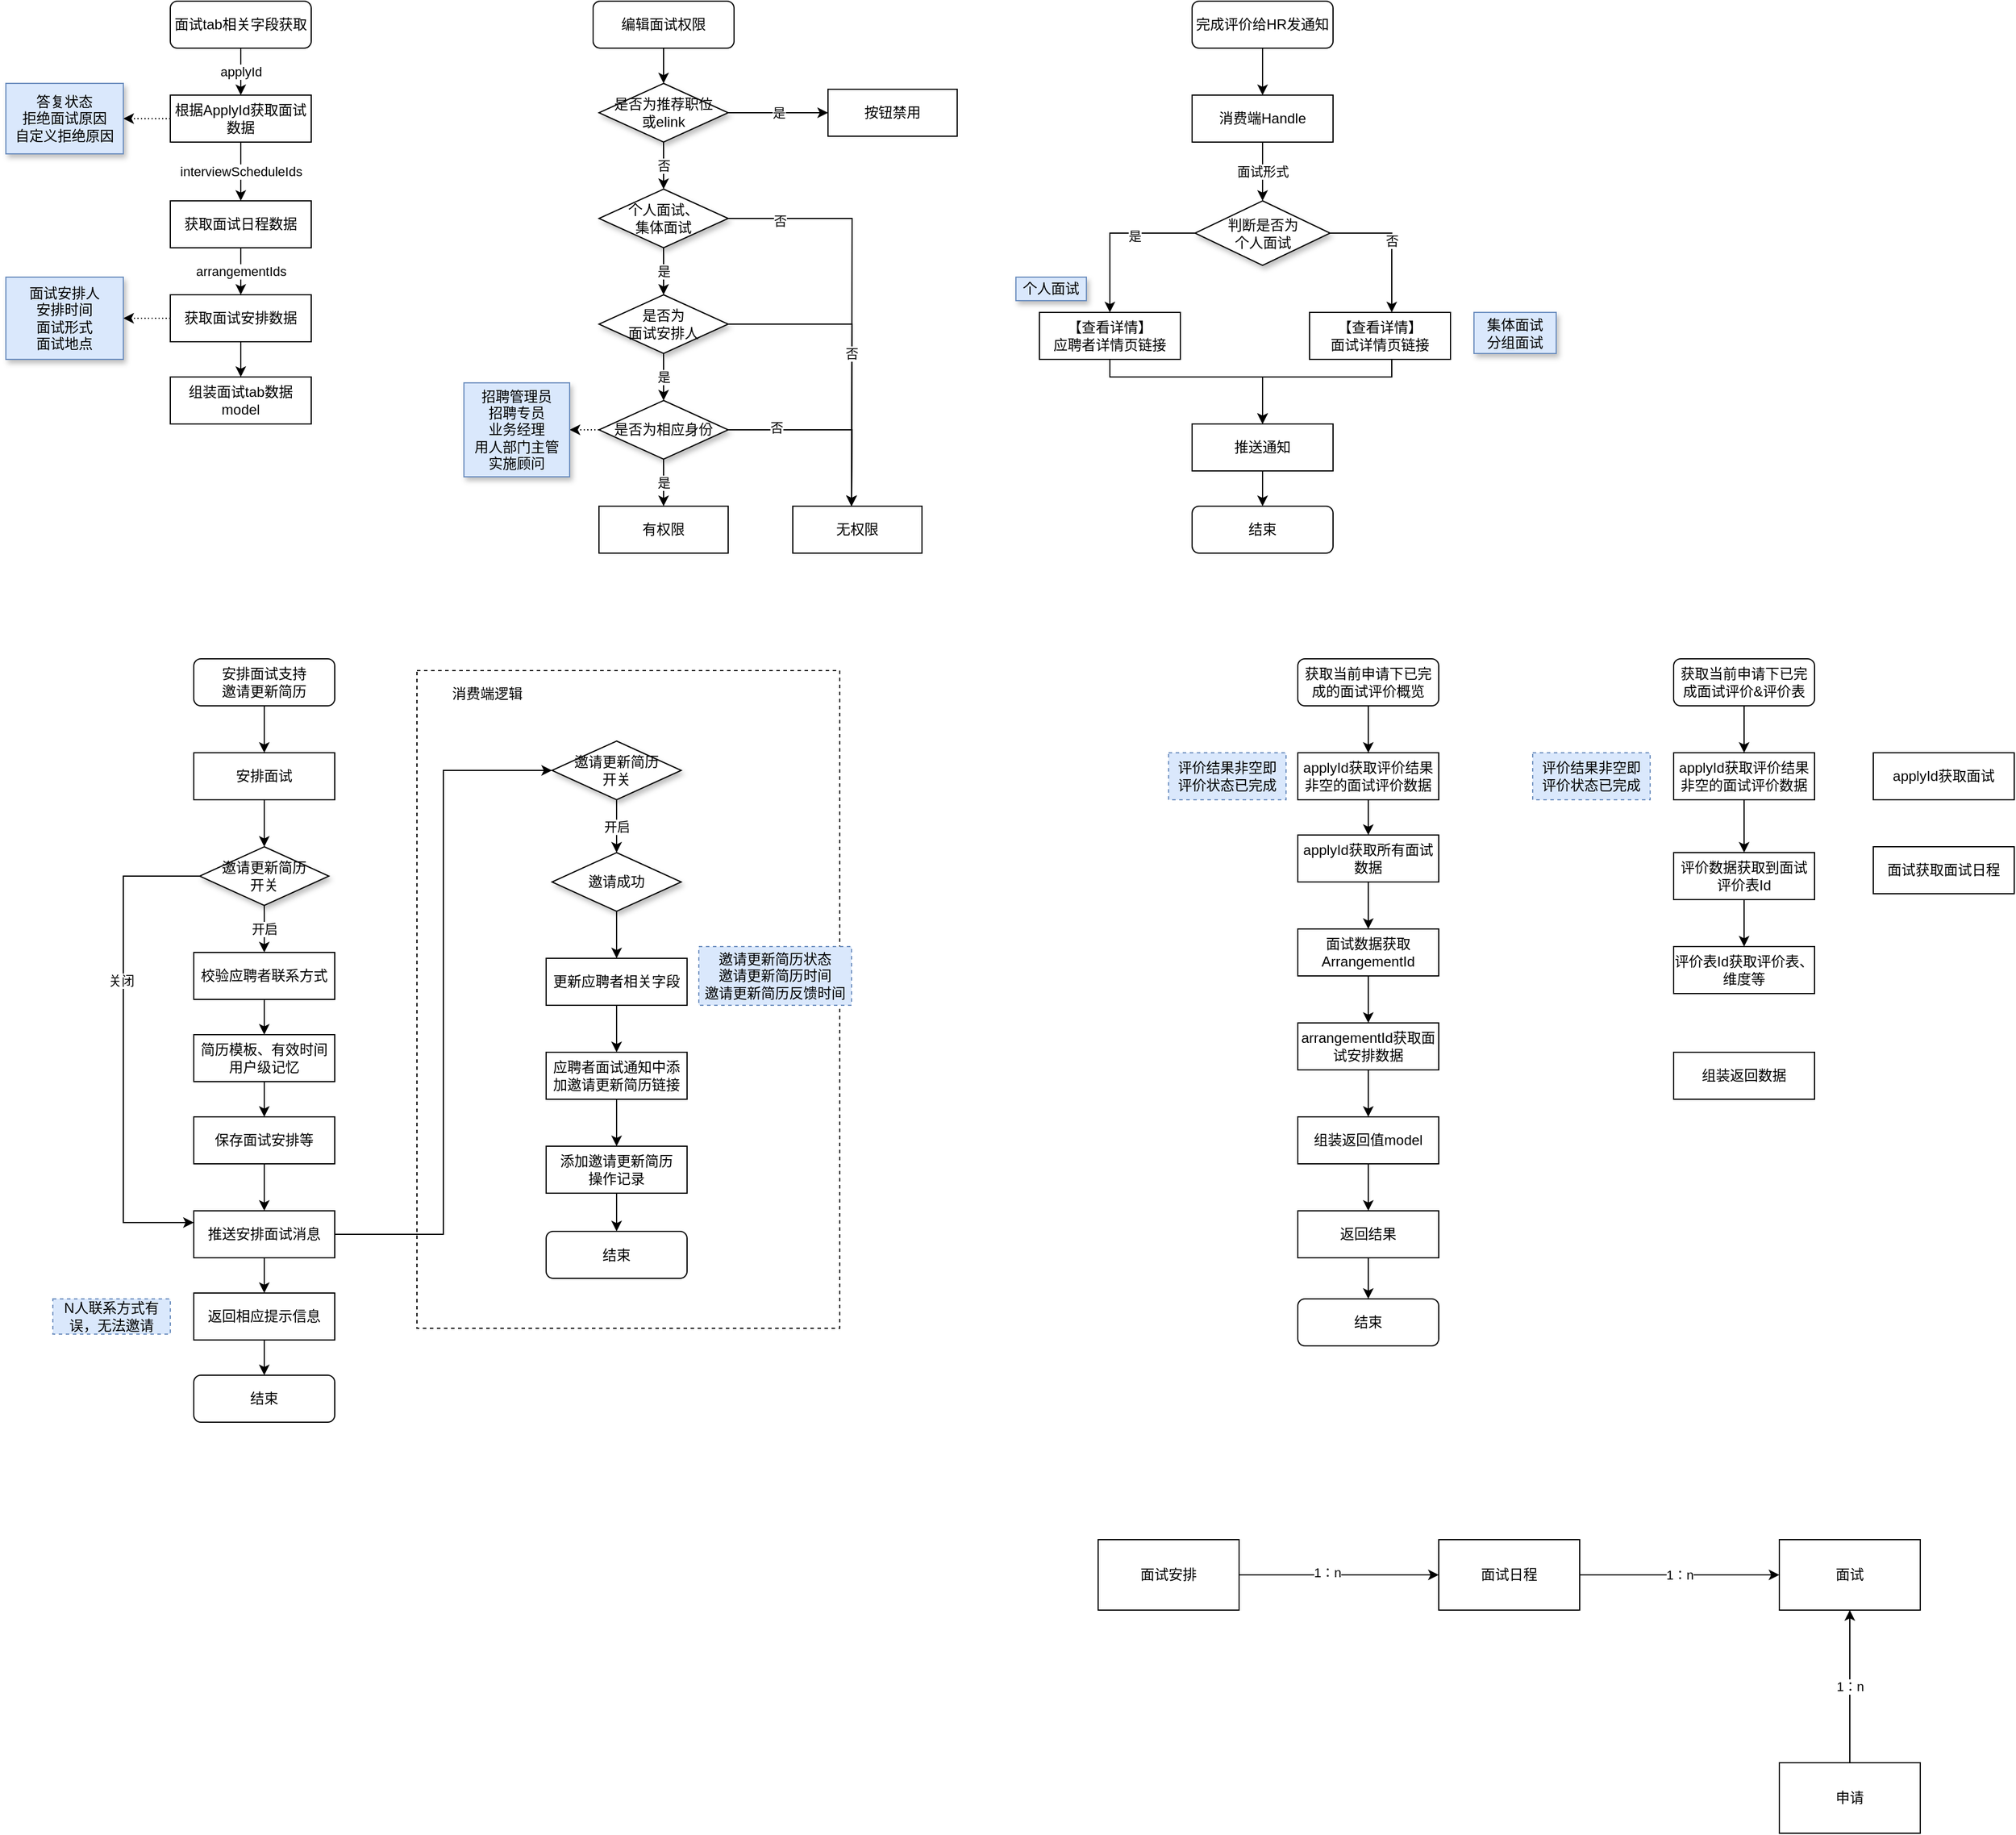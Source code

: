 <mxfile version="14.6.6" type="github">
  <diagram id="6a731a19-8d31-9384-78a2-239565b7b9f0" name="Page-1">
    <mxGraphModel dx="1038" dy="579" grid="1" gridSize="10" guides="1" tooltips="1" connect="1" arrows="1" fold="1" page="1" pageScale="1" pageWidth="4681" pageHeight="3300" background="#ffffff" math="0" shadow="0">
      <root>
        <mxCell id="0" />
        <mxCell id="1" parent="0" />
        <mxCell id="5ejWRRyf0kLCTS8NGf_p-48" value="" style="rounded=0;whiteSpace=wrap;html=1;fillColor=none;dashed=1;" vertex="1" parent="1">
          <mxGeometry x="460" y="590" width="360" height="560" as="geometry" />
        </mxCell>
        <mxCell id="SmcHtSHSbykFVl87_0V5-1784" value="applyId" style="edgeStyle=orthogonalEdgeStyle;rounded=0;orthogonalLoop=1;jettySize=auto;html=1;" parent="1" source="SmcHtSHSbykFVl87_0V5-1779" target="SmcHtSHSbykFVl87_0V5-1780" edge="1">
          <mxGeometry relative="1" as="geometry" />
        </mxCell>
        <mxCell id="SmcHtSHSbykFVl87_0V5-1779" value="面试tab相关字段获取" style="rounded=1;whiteSpace=wrap;html=1;" parent="1" vertex="1">
          <mxGeometry x="250" y="20" width="120" height="40" as="geometry" />
        </mxCell>
        <mxCell id="SmcHtSHSbykFVl87_0V5-1785" value="interviewScheduleIds" style="edgeStyle=orthogonalEdgeStyle;rounded=0;orthogonalLoop=1;jettySize=auto;html=1;" parent="1" source="SmcHtSHSbykFVl87_0V5-1780" target="SmcHtSHSbykFVl87_0V5-1781" edge="1">
          <mxGeometry relative="1" as="geometry" />
        </mxCell>
        <mxCell id="SmcHtSHSbykFVl87_0V5-1792" value="" style="edgeStyle=orthogonalEdgeStyle;rounded=0;orthogonalLoop=1;jettySize=auto;html=1;dashed=1;dashPattern=1 2;" parent="1" source="SmcHtSHSbykFVl87_0V5-1780" target="SmcHtSHSbykFVl87_0V5-1788" edge="1">
          <mxGeometry relative="1" as="geometry" />
        </mxCell>
        <mxCell id="SmcHtSHSbykFVl87_0V5-1780" value="根据ApplyId获取面试数据" style="rounded=0;whiteSpace=wrap;html=1;" parent="1" vertex="1">
          <mxGeometry x="250" y="100" width="120" height="40" as="geometry" />
        </mxCell>
        <mxCell id="SmcHtSHSbykFVl87_0V5-1786" value="arrangementIds" style="edgeStyle=orthogonalEdgeStyle;rounded=0;orthogonalLoop=1;jettySize=auto;html=1;" parent="1" source="SmcHtSHSbykFVl87_0V5-1781" target="SmcHtSHSbykFVl87_0V5-1782" edge="1">
          <mxGeometry relative="1" as="geometry" />
        </mxCell>
        <mxCell id="SmcHtSHSbykFVl87_0V5-1781" value="获取面试日程数据" style="rounded=0;whiteSpace=wrap;html=1;" parent="1" vertex="1">
          <mxGeometry x="250" y="190" width="120" height="40" as="geometry" />
        </mxCell>
        <mxCell id="SmcHtSHSbykFVl87_0V5-1787" value="" style="edgeStyle=orthogonalEdgeStyle;rounded=0;orthogonalLoop=1;jettySize=auto;html=1;" parent="1" source="SmcHtSHSbykFVl87_0V5-1782" target="SmcHtSHSbykFVl87_0V5-1783" edge="1">
          <mxGeometry relative="1" as="geometry" />
        </mxCell>
        <mxCell id="SmcHtSHSbykFVl87_0V5-1793" value="" style="edgeStyle=orthogonalEdgeStyle;rounded=0;orthogonalLoop=1;jettySize=auto;html=1;dashed=1;dashPattern=1 2;" parent="1" source="SmcHtSHSbykFVl87_0V5-1782" target="SmcHtSHSbykFVl87_0V5-1789" edge="1">
          <mxGeometry relative="1" as="geometry" />
        </mxCell>
        <mxCell id="SmcHtSHSbykFVl87_0V5-1782" value="获取面试安排数据" style="rounded=0;whiteSpace=wrap;html=1;" parent="1" vertex="1">
          <mxGeometry x="250" y="270" width="120" height="40" as="geometry" />
        </mxCell>
        <mxCell id="SmcHtSHSbykFVl87_0V5-1783" value="组装面试tab数据model" style="rounded=0;whiteSpace=wrap;html=1;" parent="1" vertex="1">
          <mxGeometry x="250" y="340" width="120" height="40" as="geometry" />
        </mxCell>
        <mxCell id="SmcHtSHSbykFVl87_0V5-1788" value="答复状态&lt;br&gt;拒绝面试原因&lt;br&gt;自定义拒绝原因" style="text;html=1;strokeColor=#6c8ebf;fillColor=#dae8fc;align=center;verticalAlign=middle;whiteSpace=wrap;rounded=0;shadow=1;" parent="1" vertex="1">
          <mxGeometry x="110" y="90" width="100" height="60" as="geometry" />
        </mxCell>
        <mxCell id="SmcHtSHSbykFVl87_0V5-1789" value="面试安排人&lt;br&gt;&lt;div&gt;&lt;span&gt;安排时间&lt;/span&gt;&lt;/div&gt;面试形式&lt;br&gt;面试地点" style="text;html=1;strokeColor=#6c8ebf;fillColor=#dae8fc;align=center;verticalAlign=middle;whiteSpace=wrap;rounded=0;shadow=1;" parent="1" vertex="1">
          <mxGeometry x="110" y="255" width="100" height="70" as="geometry" />
        </mxCell>
        <mxCell id="SmcHtSHSbykFVl87_0V5-1818" value="" style="edgeStyle=orthogonalEdgeStyle;rounded=0;orthogonalLoop=1;jettySize=auto;html=1;" parent="1" source="SmcHtSHSbykFVl87_0V5-1794" target="SmcHtSHSbykFVl87_0V5-1816" edge="1">
          <mxGeometry relative="1" as="geometry" />
        </mxCell>
        <mxCell id="SmcHtSHSbykFVl87_0V5-1794" value="编辑面试权限" style="rounded=1;whiteSpace=wrap;html=1;" parent="1" vertex="1">
          <mxGeometry x="610" y="20" width="120" height="40" as="geometry" />
        </mxCell>
        <mxCell id="SmcHtSHSbykFVl87_0V5-1802" value="是" style="edgeStyle=orthogonalEdgeStyle;rounded=0;orthogonalLoop=1;jettySize=auto;html=1;" parent="1" source="SmcHtSHSbykFVl87_0V5-1796" target="SmcHtSHSbykFVl87_0V5-1799" edge="1">
          <mxGeometry relative="1" as="geometry" />
        </mxCell>
        <mxCell id="SmcHtSHSbykFVl87_0V5-1808" style="edgeStyle=orthogonalEdgeStyle;rounded=0;orthogonalLoop=1;jettySize=auto;html=1;" parent="1" source="SmcHtSHSbykFVl87_0V5-1796" edge="1">
          <mxGeometry relative="1" as="geometry">
            <mxPoint x="830" y="450" as="targetPoint" />
          </mxGeometry>
        </mxCell>
        <mxCell id="SmcHtSHSbykFVl87_0V5-1812" value="否" style="edgeLabel;html=1;align=center;verticalAlign=middle;resizable=0;points=[];" parent="SmcHtSHSbykFVl87_0V5-1808" vertex="1" connectable="0">
          <mxGeometry x="-0.753" y="-2" relative="1" as="geometry">
            <mxPoint as="offset" />
          </mxGeometry>
        </mxCell>
        <mxCell id="SmcHtSHSbykFVl87_0V5-1796" value="个人面试、&lt;br&gt;集体面试" style="rhombus;whiteSpace=wrap;html=1;shadow=1;" parent="1" vertex="1">
          <mxGeometry x="615" y="180" width="110" height="50" as="geometry" />
        </mxCell>
        <mxCell id="SmcHtSHSbykFVl87_0V5-1797" value="有权限" style="rounded=0;whiteSpace=wrap;html=1;" parent="1" vertex="1">
          <mxGeometry x="615" y="450" width="110" height="40" as="geometry" />
        </mxCell>
        <mxCell id="SmcHtSHSbykFVl87_0V5-1798" value="无权限" style="rounded=0;whiteSpace=wrap;html=1;" parent="1" vertex="1">
          <mxGeometry x="780" y="450" width="110" height="40" as="geometry" />
        </mxCell>
        <mxCell id="SmcHtSHSbykFVl87_0V5-1803" value="是" style="edgeStyle=orthogonalEdgeStyle;rounded=0;orthogonalLoop=1;jettySize=auto;html=1;" parent="1" source="SmcHtSHSbykFVl87_0V5-1799" target="SmcHtSHSbykFVl87_0V5-1800" edge="1">
          <mxGeometry relative="1" as="geometry" />
        </mxCell>
        <mxCell id="SmcHtSHSbykFVl87_0V5-1810" value="否" style="edgeStyle=orthogonalEdgeStyle;rounded=0;orthogonalLoop=1;jettySize=auto;html=1;" parent="1" source="SmcHtSHSbykFVl87_0V5-1799" edge="1">
          <mxGeometry relative="1" as="geometry">
            <mxPoint x="830" y="450" as="targetPoint" />
          </mxGeometry>
        </mxCell>
        <mxCell id="SmcHtSHSbykFVl87_0V5-1799" value="是否为&lt;br&gt;面试安排人" style="rhombus;whiteSpace=wrap;html=1;shadow=1;" parent="1" vertex="1">
          <mxGeometry x="615" y="270" width="110" height="50" as="geometry" />
        </mxCell>
        <mxCell id="SmcHtSHSbykFVl87_0V5-1804" value="是" style="edgeStyle=orthogonalEdgeStyle;rounded=0;orthogonalLoop=1;jettySize=auto;html=1;" parent="1" source="SmcHtSHSbykFVl87_0V5-1800" target="SmcHtSHSbykFVl87_0V5-1797" edge="1">
          <mxGeometry relative="1" as="geometry" />
        </mxCell>
        <mxCell id="SmcHtSHSbykFVl87_0V5-1811" style="edgeStyle=orthogonalEdgeStyle;rounded=0;orthogonalLoop=1;jettySize=auto;html=1;" parent="1" source="SmcHtSHSbykFVl87_0V5-1800" edge="1">
          <mxGeometry relative="1" as="geometry">
            <mxPoint x="830" y="450" as="targetPoint" />
          </mxGeometry>
        </mxCell>
        <mxCell id="SmcHtSHSbykFVl87_0V5-1813" value="否" style="edgeLabel;html=1;align=center;verticalAlign=middle;resizable=0;points=[];" parent="SmcHtSHSbykFVl87_0V5-1811" vertex="1" connectable="0">
          <mxGeometry x="-0.518" y="2" relative="1" as="geometry">
            <mxPoint as="offset" />
          </mxGeometry>
        </mxCell>
        <mxCell id="SmcHtSHSbykFVl87_0V5-1815" value="" style="edgeStyle=orthogonalEdgeStyle;rounded=0;orthogonalLoop=1;jettySize=auto;html=1;dashed=1;dashPattern=1 2;" parent="1" source="SmcHtSHSbykFVl87_0V5-1800" target="SmcHtSHSbykFVl87_0V5-1814" edge="1">
          <mxGeometry relative="1" as="geometry" />
        </mxCell>
        <mxCell id="SmcHtSHSbykFVl87_0V5-1800" value="是否为相应身份" style="rhombus;whiteSpace=wrap;html=1;shadow=1;" parent="1" vertex="1">
          <mxGeometry x="615" y="360" width="110" height="50" as="geometry" />
        </mxCell>
        <mxCell id="SmcHtSHSbykFVl87_0V5-1814" value="招聘管理员&lt;br&gt;招聘专员&lt;br&gt;业务经理&lt;br&gt;用人部门主管&lt;br&gt;实施顾问" style="text;html=1;strokeColor=#6c8ebf;fillColor=#dae8fc;align=center;verticalAlign=middle;whiteSpace=wrap;rounded=0;shadow=1;" parent="1" vertex="1">
          <mxGeometry x="500" y="345" width="90" height="80" as="geometry" />
        </mxCell>
        <mxCell id="SmcHtSHSbykFVl87_0V5-1819" value="否" style="edgeStyle=orthogonalEdgeStyle;rounded=0;orthogonalLoop=1;jettySize=auto;html=1;" parent="1" source="SmcHtSHSbykFVl87_0V5-1816" target="SmcHtSHSbykFVl87_0V5-1796" edge="1">
          <mxGeometry relative="1" as="geometry" />
        </mxCell>
        <mxCell id="SmcHtSHSbykFVl87_0V5-1821" value="是" style="edgeStyle=orthogonalEdgeStyle;rounded=0;orthogonalLoop=1;jettySize=auto;html=1;" parent="1" source="SmcHtSHSbykFVl87_0V5-1816" target="SmcHtSHSbykFVl87_0V5-1820" edge="1">
          <mxGeometry relative="1" as="geometry" />
        </mxCell>
        <mxCell id="SmcHtSHSbykFVl87_0V5-1816" value="是否为推荐职位&lt;br&gt;或elink" style="rhombus;whiteSpace=wrap;html=1;shadow=1;" parent="1" vertex="1">
          <mxGeometry x="615" y="90" width="110" height="50" as="geometry" />
        </mxCell>
        <mxCell id="SmcHtSHSbykFVl87_0V5-1820" value="按钮禁用" style="rounded=0;whiteSpace=wrap;html=1;" parent="1" vertex="1">
          <mxGeometry x="810" y="95" width="110" height="40" as="geometry" />
        </mxCell>
        <mxCell id="SmcHtSHSbykFVl87_0V5-1825" value="" style="edgeStyle=orthogonalEdgeStyle;rounded=0;orthogonalLoop=1;jettySize=auto;html=1;" parent="1" source="SmcHtSHSbykFVl87_0V5-1822" target="SmcHtSHSbykFVl87_0V5-1823" edge="1">
          <mxGeometry relative="1" as="geometry" />
        </mxCell>
        <mxCell id="SmcHtSHSbykFVl87_0V5-1822" value="完成评价给HR发通知" style="rounded=1;whiteSpace=wrap;html=1;" parent="1" vertex="1">
          <mxGeometry x="1120" y="20" width="120" height="40" as="geometry" />
        </mxCell>
        <mxCell id="SmcHtSHSbykFVl87_0V5-1826" value="面试形式" style="edgeStyle=orthogonalEdgeStyle;rounded=0;orthogonalLoop=1;jettySize=auto;html=1;" parent="1" source="SmcHtSHSbykFVl87_0V5-1823" target="SmcHtSHSbykFVl87_0V5-1824" edge="1">
          <mxGeometry relative="1" as="geometry" />
        </mxCell>
        <mxCell id="SmcHtSHSbykFVl87_0V5-1823" value="消费端Handle" style="rounded=0;whiteSpace=wrap;html=1;" parent="1" vertex="1">
          <mxGeometry x="1120" y="100" width="120" height="40" as="geometry" />
        </mxCell>
        <mxCell id="SmcHtSHSbykFVl87_0V5-1831" value="" style="edgeStyle=orthogonalEdgeStyle;rounded=0;orthogonalLoop=1;jettySize=auto;html=1;" parent="1" source="SmcHtSHSbykFVl87_0V5-1824" target="SmcHtSHSbykFVl87_0V5-1827" edge="1">
          <mxGeometry relative="1" as="geometry" />
        </mxCell>
        <mxCell id="SmcHtSHSbykFVl87_0V5-1832" value="是" style="edgeLabel;html=1;align=center;verticalAlign=middle;resizable=0;points=[];" parent="SmcHtSHSbykFVl87_0V5-1831" vertex="1" connectable="0">
          <mxGeometry x="-0.25" y="2" relative="1" as="geometry">
            <mxPoint x="1" as="offset" />
          </mxGeometry>
        </mxCell>
        <mxCell id="SmcHtSHSbykFVl87_0V5-1833" style="edgeStyle=orthogonalEdgeStyle;rounded=0;orthogonalLoop=1;jettySize=auto;html=1;" parent="1" source="SmcHtSHSbykFVl87_0V5-1824" target="SmcHtSHSbykFVl87_0V5-1828" edge="1">
          <mxGeometry relative="1" as="geometry">
            <Array as="points">
              <mxPoint x="1290" y="218" />
            </Array>
          </mxGeometry>
        </mxCell>
        <mxCell id="SmcHtSHSbykFVl87_0V5-1834" value="否" style="edgeLabel;html=1;align=center;verticalAlign=middle;resizable=0;points=[];" parent="SmcHtSHSbykFVl87_0V5-1833" vertex="1" connectable="0">
          <mxGeometry x="-0.02" relative="1" as="geometry">
            <mxPoint as="offset" />
          </mxGeometry>
        </mxCell>
        <mxCell id="SmcHtSHSbykFVl87_0V5-1824" value="判断是否为&lt;br&gt;个人面试" style="rhombus;whiteSpace=wrap;html=1;shadow=1;" parent="1" vertex="1">
          <mxGeometry x="1122.5" y="190" width="115" height="55" as="geometry" />
        </mxCell>
        <mxCell id="SmcHtSHSbykFVl87_0V5-1835" style="edgeStyle=orthogonalEdgeStyle;rounded=0;orthogonalLoop=1;jettySize=auto;html=1;" parent="1" source="SmcHtSHSbykFVl87_0V5-1827" target="SmcHtSHSbykFVl87_0V5-1829" edge="1">
          <mxGeometry relative="1" as="geometry">
            <Array as="points">
              <mxPoint x="1050" y="340" />
              <mxPoint x="1180" y="340" />
            </Array>
          </mxGeometry>
        </mxCell>
        <mxCell id="SmcHtSHSbykFVl87_0V5-1827" value="【查看详情】&lt;br&gt;应聘者详情页链接" style="rounded=0;whiteSpace=wrap;html=1;" parent="1" vertex="1">
          <mxGeometry x="990" y="285" width="120" height="40" as="geometry" />
        </mxCell>
        <mxCell id="SmcHtSHSbykFVl87_0V5-1836" style="edgeStyle=orthogonalEdgeStyle;rounded=0;orthogonalLoop=1;jettySize=auto;html=1;entryX=0.5;entryY=0;entryDx=0;entryDy=0;" parent="1" source="SmcHtSHSbykFVl87_0V5-1828" target="SmcHtSHSbykFVl87_0V5-1829" edge="1">
          <mxGeometry relative="1" as="geometry">
            <Array as="points">
              <mxPoint x="1290" y="340" />
              <mxPoint x="1180" y="340" />
            </Array>
          </mxGeometry>
        </mxCell>
        <mxCell id="SmcHtSHSbykFVl87_0V5-1828" value="【查看详情】&lt;br&gt;面试详情页链接" style="rounded=0;whiteSpace=wrap;html=1;" parent="1" vertex="1">
          <mxGeometry x="1220" y="285" width="120" height="40" as="geometry" />
        </mxCell>
        <mxCell id="SmcHtSHSbykFVl87_0V5-1837" value="" style="edgeStyle=orthogonalEdgeStyle;rounded=0;orthogonalLoop=1;jettySize=auto;html=1;" parent="1" source="SmcHtSHSbykFVl87_0V5-1829" target="SmcHtSHSbykFVl87_0V5-1830" edge="1">
          <mxGeometry relative="1" as="geometry" />
        </mxCell>
        <mxCell id="SmcHtSHSbykFVl87_0V5-1829" value="推送通知" style="rounded=0;whiteSpace=wrap;html=1;" parent="1" vertex="1">
          <mxGeometry x="1120" y="380" width="120" height="40" as="geometry" />
        </mxCell>
        <mxCell id="SmcHtSHSbykFVl87_0V5-1830" value="结束" style="rounded=1;whiteSpace=wrap;html=1;" parent="1" vertex="1">
          <mxGeometry x="1120" y="450" width="120" height="40" as="geometry" />
        </mxCell>
        <mxCell id="SmcHtSHSbykFVl87_0V5-1838" value="个人面试" style="text;html=1;strokeColor=#6c8ebf;fillColor=#dae8fc;align=center;verticalAlign=middle;whiteSpace=wrap;rounded=0;shadow=1;" parent="1" vertex="1">
          <mxGeometry x="970" y="255" width="60" height="20" as="geometry" />
        </mxCell>
        <mxCell id="SmcHtSHSbykFVl87_0V5-1839" value="集体面试&lt;br&gt;分组面试" style="text;html=1;strokeColor=#6c8ebf;fillColor=#dae8fc;align=center;verticalAlign=middle;whiteSpace=wrap;rounded=0;shadow=1;" parent="1" vertex="1">
          <mxGeometry x="1360" y="285" width="70" height="35" as="geometry" />
        </mxCell>
        <mxCell id="5ejWRRyf0kLCTS8NGf_p-11" value="" style="edgeStyle=orthogonalEdgeStyle;rounded=0;orthogonalLoop=1;jettySize=auto;html=1;" edge="1" parent="1" source="5ejWRRyf0kLCTS8NGf_p-1" target="5ejWRRyf0kLCTS8NGf_p-2">
          <mxGeometry relative="1" as="geometry" />
        </mxCell>
        <mxCell id="5ejWRRyf0kLCTS8NGf_p-1" value="安排面试支持&lt;br&gt;邀请更新简历" style="rounded=1;whiteSpace=wrap;html=1;" vertex="1" parent="1">
          <mxGeometry x="270" y="580" width="120" height="40" as="geometry" />
        </mxCell>
        <mxCell id="5ejWRRyf0kLCTS8NGf_p-13" value="" style="edgeStyle=orthogonalEdgeStyle;rounded=0;orthogonalLoop=1;jettySize=auto;html=1;" edge="1" parent="1" source="5ejWRRyf0kLCTS8NGf_p-2" target="5ejWRRyf0kLCTS8NGf_p-3">
          <mxGeometry relative="1" as="geometry" />
        </mxCell>
        <mxCell id="5ejWRRyf0kLCTS8NGf_p-2" value="安排面试" style="rounded=0;whiteSpace=wrap;html=1;" vertex="1" parent="1">
          <mxGeometry x="270" y="660" width="120" height="40" as="geometry" />
        </mxCell>
        <mxCell id="5ejWRRyf0kLCTS8NGf_p-16" style="edgeStyle=orthogonalEdgeStyle;rounded=0;orthogonalLoop=1;jettySize=auto;html=1;entryX=0;entryY=0.25;entryDx=0;entryDy=0;" edge="1" parent="1" source="5ejWRRyf0kLCTS8NGf_p-3" target="5ejWRRyf0kLCTS8NGf_p-5">
          <mxGeometry relative="1" as="geometry">
            <Array as="points">
              <mxPoint x="210" y="765" />
              <mxPoint x="210" y="1060" />
            </Array>
          </mxGeometry>
        </mxCell>
        <mxCell id="5ejWRRyf0kLCTS8NGf_p-27" value="关闭" style="edgeLabel;html=1;align=center;verticalAlign=middle;resizable=0;points=[];" vertex="1" connectable="0" parent="5ejWRRyf0kLCTS8NGf_p-16">
          <mxGeometry x="-0.267" y="-2" relative="1" as="geometry">
            <mxPoint as="offset" />
          </mxGeometry>
        </mxCell>
        <mxCell id="5ejWRRyf0kLCTS8NGf_p-31" value="开启" style="edgeStyle=orthogonalEdgeStyle;rounded=0;orthogonalLoop=1;jettySize=auto;html=1;" edge="1" parent="1" source="5ejWRRyf0kLCTS8NGf_p-3" target="5ejWRRyf0kLCTS8NGf_p-29">
          <mxGeometry relative="1" as="geometry" />
        </mxCell>
        <mxCell id="5ejWRRyf0kLCTS8NGf_p-3" value="邀请更新简历&lt;br&gt;开关" style="rhombus;whiteSpace=wrap;html=1;shadow=1;" vertex="1" parent="1">
          <mxGeometry x="275" y="740" width="110" height="50" as="geometry" />
        </mxCell>
        <mxCell id="5ejWRRyf0kLCTS8NGf_p-39" value="" style="edgeStyle=orthogonalEdgeStyle;rounded=0;orthogonalLoop=1;jettySize=auto;html=1;" edge="1" parent="1" source="5ejWRRyf0kLCTS8NGf_p-4" target="5ejWRRyf0kLCTS8NGf_p-38">
          <mxGeometry relative="1" as="geometry" />
        </mxCell>
        <mxCell id="5ejWRRyf0kLCTS8NGf_p-4" value="简历模板、有效时间用户级记忆" style="rounded=0;whiteSpace=wrap;html=1;" vertex="1" parent="1">
          <mxGeometry x="270" y="900" width="120" height="40" as="geometry" />
        </mxCell>
        <mxCell id="5ejWRRyf0kLCTS8NGf_p-17" style="edgeStyle=orthogonalEdgeStyle;rounded=0;orthogonalLoop=1;jettySize=auto;html=1;entryX=0;entryY=0.5;entryDx=0;entryDy=0;" edge="1" parent="1" source="5ejWRRyf0kLCTS8NGf_p-5" target="5ejWRRyf0kLCTS8NGf_p-6">
          <mxGeometry relative="1" as="geometry" />
        </mxCell>
        <mxCell id="5ejWRRyf0kLCTS8NGf_p-46" value="" style="edgeStyle=orthogonalEdgeStyle;rounded=0;orthogonalLoop=1;jettySize=auto;html=1;" edge="1" parent="1" source="5ejWRRyf0kLCTS8NGf_p-5" target="5ejWRRyf0kLCTS8NGf_p-41">
          <mxGeometry relative="1" as="geometry" />
        </mxCell>
        <mxCell id="5ejWRRyf0kLCTS8NGf_p-5" value="推送安排面试消息" style="rounded=0;whiteSpace=wrap;html=1;" vertex="1" parent="1">
          <mxGeometry x="270" y="1050" width="120" height="40" as="geometry" />
        </mxCell>
        <mxCell id="5ejWRRyf0kLCTS8NGf_p-18" value="开启" style="edgeStyle=orthogonalEdgeStyle;rounded=0;orthogonalLoop=1;jettySize=auto;html=1;" edge="1" parent="1" source="5ejWRRyf0kLCTS8NGf_p-6" target="5ejWRRyf0kLCTS8NGf_p-7">
          <mxGeometry relative="1" as="geometry" />
        </mxCell>
        <mxCell id="5ejWRRyf0kLCTS8NGf_p-6" value="邀请更新简历&lt;br&gt;开关" style="rhombus;whiteSpace=wrap;html=1;shadow=1;" vertex="1" parent="1">
          <mxGeometry x="575" y="650" width="110" height="50" as="geometry" />
        </mxCell>
        <mxCell id="5ejWRRyf0kLCTS8NGf_p-19" value="" style="edgeStyle=orthogonalEdgeStyle;rounded=0;orthogonalLoop=1;jettySize=auto;html=1;" edge="1" parent="1" source="5ejWRRyf0kLCTS8NGf_p-7" target="5ejWRRyf0kLCTS8NGf_p-8">
          <mxGeometry relative="1" as="geometry" />
        </mxCell>
        <mxCell id="5ejWRRyf0kLCTS8NGf_p-7" value="邀请成功" style="rhombus;whiteSpace=wrap;html=1;shadow=1;" vertex="1" parent="1">
          <mxGeometry x="575" y="745" width="110" height="50" as="geometry" />
        </mxCell>
        <mxCell id="5ejWRRyf0kLCTS8NGf_p-20" value="" style="edgeStyle=orthogonalEdgeStyle;rounded=0;orthogonalLoop=1;jettySize=auto;html=1;" edge="1" parent="1" source="5ejWRRyf0kLCTS8NGf_p-8" target="5ejWRRyf0kLCTS8NGf_p-9">
          <mxGeometry relative="1" as="geometry" />
        </mxCell>
        <mxCell id="5ejWRRyf0kLCTS8NGf_p-8" value="更新应聘者相关字段" style="rounded=0;whiteSpace=wrap;html=1;" vertex="1" parent="1">
          <mxGeometry x="570" y="835" width="120" height="40" as="geometry" />
        </mxCell>
        <mxCell id="5ejWRRyf0kLCTS8NGf_p-21" value="" style="edgeStyle=orthogonalEdgeStyle;rounded=0;orthogonalLoop=1;jettySize=auto;html=1;" edge="1" parent="1" source="5ejWRRyf0kLCTS8NGf_p-9" target="5ejWRRyf0kLCTS8NGf_p-10">
          <mxGeometry relative="1" as="geometry" />
        </mxCell>
        <mxCell id="5ejWRRyf0kLCTS8NGf_p-9" value="应聘者面试通知中添加邀请更新简历链接" style="rounded=0;whiteSpace=wrap;html=1;" vertex="1" parent="1">
          <mxGeometry x="570" y="915" width="120" height="40" as="geometry" />
        </mxCell>
        <mxCell id="5ejWRRyf0kLCTS8NGf_p-24" value="" style="edgeStyle=orthogonalEdgeStyle;rounded=0;orthogonalLoop=1;jettySize=auto;html=1;" edge="1" parent="1" source="5ejWRRyf0kLCTS8NGf_p-10" target="5ejWRRyf0kLCTS8NGf_p-23">
          <mxGeometry relative="1" as="geometry" />
        </mxCell>
        <mxCell id="5ejWRRyf0kLCTS8NGf_p-10" value="添加邀请更新简历&lt;br&gt;操作记录" style="rounded=0;whiteSpace=wrap;html=1;" vertex="1" parent="1">
          <mxGeometry x="570" y="995" width="120" height="40" as="geometry" />
        </mxCell>
        <mxCell id="5ejWRRyf0kLCTS8NGf_p-23" value="结束" style="rounded=1;whiteSpace=wrap;html=1;" vertex="1" parent="1">
          <mxGeometry x="570" y="1067.5" width="120" height="40" as="geometry" />
        </mxCell>
        <mxCell id="5ejWRRyf0kLCTS8NGf_p-37" value="" style="edgeStyle=orthogonalEdgeStyle;rounded=0;orthogonalLoop=1;jettySize=auto;html=1;" edge="1" parent="1" source="5ejWRRyf0kLCTS8NGf_p-29" target="5ejWRRyf0kLCTS8NGf_p-4">
          <mxGeometry relative="1" as="geometry" />
        </mxCell>
        <mxCell id="5ejWRRyf0kLCTS8NGf_p-29" value="校验应聘者联系方式" style="rounded=0;whiteSpace=wrap;html=1;" vertex="1" parent="1">
          <mxGeometry x="270" y="830" width="120" height="40" as="geometry" />
        </mxCell>
        <mxCell id="5ejWRRyf0kLCTS8NGf_p-40" value="" style="edgeStyle=orthogonalEdgeStyle;rounded=0;orthogonalLoop=1;jettySize=auto;html=1;" edge="1" parent="1" source="5ejWRRyf0kLCTS8NGf_p-38" target="5ejWRRyf0kLCTS8NGf_p-5">
          <mxGeometry relative="1" as="geometry" />
        </mxCell>
        <mxCell id="5ejWRRyf0kLCTS8NGf_p-38" value="保存面试安排等" style="rounded=0;whiteSpace=wrap;html=1;" vertex="1" parent="1">
          <mxGeometry x="270" y="970" width="120" height="40" as="geometry" />
        </mxCell>
        <mxCell id="5ejWRRyf0kLCTS8NGf_p-47" value="" style="edgeStyle=orthogonalEdgeStyle;rounded=0;orthogonalLoop=1;jettySize=auto;html=1;" edge="1" parent="1" source="5ejWRRyf0kLCTS8NGf_p-41" target="5ejWRRyf0kLCTS8NGf_p-42">
          <mxGeometry relative="1" as="geometry" />
        </mxCell>
        <mxCell id="5ejWRRyf0kLCTS8NGf_p-41" value="返回相应提示信息" style="rounded=0;whiteSpace=wrap;html=1;" vertex="1" parent="1">
          <mxGeometry x="270" y="1120" width="120" height="40" as="geometry" />
        </mxCell>
        <mxCell id="5ejWRRyf0kLCTS8NGf_p-42" value="结束" style="rounded=1;whiteSpace=wrap;html=1;" vertex="1" parent="1">
          <mxGeometry x="270" y="1190" width="120" height="40" as="geometry" />
        </mxCell>
        <mxCell id="5ejWRRyf0kLCTS8NGf_p-49" value="消费端逻辑" style="text;html=1;strokeColor=none;fillColor=none;align=center;verticalAlign=middle;whiteSpace=wrap;rounded=0;dashed=1;" vertex="1" parent="1">
          <mxGeometry x="480" y="600" width="80" height="20" as="geometry" />
        </mxCell>
        <mxCell id="5ejWRRyf0kLCTS8NGf_p-51" value="N人联系方式有误，无法邀请" style="text;html=1;strokeColor=#6c8ebf;fillColor=#dae8fc;align=center;verticalAlign=middle;whiteSpace=wrap;rounded=0;dashed=1;" vertex="1" parent="1">
          <mxGeometry x="150" y="1125" width="100" height="30" as="geometry" />
        </mxCell>
        <mxCell id="5ejWRRyf0kLCTS8NGf_p-52" value="邀请更新简历状态&lt;br&gt;邀请更新简历时间&lt;br&gt;邀请更新简历反馈时间" style="text;html=1;strokeColor=#6c8ebf;fillColor=#dae8fc;align=center;verticalAlign=middle;whiteSpace=wrap;rounded=0;dashed=1;" vertex="1" parent="1">
          <mxGeometry x="700" y="825" width="130" height="50" as="geometry" />
        </mxCell>
        <mxCell id="5ejWRRyf0kLCTS8NGf_p-81" value="" style="edgeStyle=orthogonalEdgeStyle;rounded=0;orthogonalLoop=1;jettySize=auto;html=1;" edge="1" parent="1" source="5ejWRRyf0kLCTS8NGf_p-55" target="5ejWRRyf0kLCTS8NGf_p-56">
          <mxGeometry relative="1" as="geometry" />
        </mxCell>
        <mxCell id="5ejWRRyf0kLCTS8NGf_p-55" value="获取当前申请下已完成的面试评价概览" style="rounded=1;whiteSpace=wrap;html=1;" vertex="1" parent="1">
          <mxGeometry x="1210" y="580" width="120" height="40" as="geometry" />
        </mxCell>
        <mxCell id="5ejWRRyf0kLCTS8NGf_p-70" value="" style="edgeStyle=orthogonalEdgeStyle;rounded=0;orthogonalLoop=1;jettySize=auto;html=1;" edge="1" parent="1" source="5ejWRRyf0kLCTS8NGf_p-56" target="5ejWRRyf0kLCTS8NGf_p-57">
          <mxGeometry relative="1" as="geometry" />
        </mxCell>
        <mxCell id="5ejWRRyf0kLCTS8NGf_p-56" value="applyId获取评价结果非空的面试评价数据" style="rounded=0;whiteSpace=wrap;html=1;" vertex="1" parent="1">
          <mxGeometry x="1210" y="660" width="120" height="40" as="geometry" />
        </mxCell>
        <mxCell id="5ejWRRyf0kLCTS8NGf_p-74" value="" style="edgeStyle=orthogonalEdgeStyle;rounded=0;orthogonalLoop=1;jettySize=auto;html=1;" edge="1" parent="1" source="5ejWRRyf0kLCTS8NGf_p-57" target="5ejWRRyf0kLCTS8NGf_p-58">
          <mxGeometry relative="1" as="geometry" />
        </mxCell>
        <mxCell id="5ejWRRyf0kLCTS8NGf_p-57" value="applyId获取所有面试数据" style="rounded=0;whiteSpace=wrap;html=1;" vertex="1" parent="1">
          <mxGeometry x="1210" y="730" width="120" height="40" as="geometry" />
        </mxCell>
        <mxCell id="5ejWRRyf0kLCTS8NGf_p-75" value="" style="edgeStyle=orthogonalEdgeStyle;rounded=0;orthogonalLoop=1;jettySize=auto;html=1;" edge="1" parent="1" source="5ejWRRyf0kLCTS8NGf_p-58" target="5ejWRRyf0kLCTS8NGf_p-60">
          <mxGeometry relative="1" as="geometry" />
        </mxCell>
        <mxCell id="5ejWRRyf0kLCTS8NGf_p-58" value="面试数据获取ArrangementId" style="rounded=0;whiteSpace=wrap;html=1;" vertex="1" parent="1">
          <mxGeometry x="1210" y="810" width="120" height="40" as="geometry" />
        </mxCell>
        <mxCell id="5ejWRRyf0kLCTS8NGf_p-78" value="" style="edgeStyle=orthogonalEdgeStyle;rounded=0;orthogonalLoop=1;jettySize=auto;html=1;" edge="1" parent="1" source="5ejWRRyf0kLCTS8NGf_p-59" target="5ejWRRyf0kLCTS8NGf_p-61">
          <mxGeometry relative="1" as="geometry" />
        </mxCell>
        <mxCell id="5ejWRRyf0kLCTS8NGf_p-59" value="组装返回值model" style="rounded=0;whiteSpace=wrap;html=1;" vertex="1" parent="1">
          <mxGeometry x="1210" y="970" width="120" height="40" as="geometry" />
        </mxCell>
        <mxCell id="5ejWRRyf0kLCTS8NGf_p-77" value="" style="edgeStyle=orthogonalEdgeStyle;rounded=0;orthogonalLoop=1;jettySize=auto;html=1;" edge="1" parent="1" source="5ejWRRyf0kLCTS8NGf_p-60" target="5ejWRRyf0kLCTS8NGf_p-59">
          <mxGeometry relative="1" as="geometry" />
        </mxCell>
        <mxCell id="5ejWRRyf0kLCTS8NGf_p-60" value="arrangementId获取面试安排数据" style="rounded=0;whiteSpace=wrap;html=1;" vertex="1" parent="1">
          <mxGeometry x="1210" y="890" width="120" height="40" as="geometry" />
        </mxCell>
        <mxCell id="5ejWRRyf0kLCTS8NGf_p-79" value="" style="edgeStyle=orthogonalEdgeStyle;rounded=0;orthogonalLoop=1;jettySize=auto;html=1;" edge="1" parent="1" source="5ejWRRyf0kLCTS8NGf_p-61" target="5ejWRRyf0kLCTS8NGf_p-62">
          <mxGeometry relative="1" as="geometry" />
        </mxCell>
        <mxCell id="5ejWRRyf0kLCTS8NGf_p-61" value="返回结果" style="rounded=0;whiteSpace=wrap;html=1;" vertex="1" parent="1">
          <mxGeometry x="1210" y="1050" width="120" height="40" as="geometry" />
        </mxCell>
        <mxCell id="5ejWRRyf0kLCTS8NGf_p-62" value="结束" style="rounded=1;whiteSpace=wrap;html=1;" vertex="1" parent="1">
          <mxGeometry x="1210" y="1125" width="120" height="40" as="geometry" />
        </mxCell>
        <mxCell id="5ejWRRyf0kLCTS8NGf_p-85" value="" style="edgeStyle=orthogonalEdgeStyle;rounded=0;orthogonalLoop=1;jettySize=auto;html=1;" edge="1" parent="1" source="5ejWRRyf0kLCTS8NGf_p-83" target="5ejWRRyf0kLCTS8NGf_p-84">
          <mxGeometry relative="1" as="geometry" />
        </mxCell>
        <mxCell id="5ejWRRyf0kLCTS8NGf_p-83" value="获取当前申请下已完成面试评价&amp;amp;评价表" style="rounded=1;whiteSpace=wrap;html=1;" vertex="1" parent="1">
          <mxGeometry x="1530" y="580" width="120" height="40" as="geometry" />
        </mxCell>
        <mxCell id="5ejWRRyf0kLCTS8NGf_p-91" value="" style="edgeStyle=orthogonalEdgeStyle;rounded=0;orthogonalLoop=1;jettySize=auto;html=1;" edge="1" parent="1" source="5ejWRRyf0kLCTS8NGf_p-84" target="5ejWRRyf0kLCTS8NGf_p-88">
          <mxGeometry relative="1" as="geometry" />
        </mxCell>
        <mxCell id="5ejWRRyf0kLCTS8NGf_p-84" value="applyId获取评价结果非空的面试评价数据" style="rounded=0;whiteSpace=wrap;html=1;" vertex="1" parent="1">
          <mxGeometry x="1530" y="660" width="120" height="40" as="geometry" />
        </mxCell>
        <mxCell id="5ejWRRyf0kLCTS8NGf_p-86" value="评价结果非空即&lt;br&gt;评价状态已完成" style="text;html=1;strokeColor=#6c8ebf;fillColor=#dae8fc;align=center;verticalAlign=middle;whiteSpace=wrap;rounded=0;dashed=1;" vertex="1" parent="1">
          <mxGeometry x="1100" y="660" width="100" height="40" as="geometry" />
        </mxCell>
        <mxCell id="5ejWRRyf0kLCTS8NGf_p-87" value="评价结果非空即&lt;br&gt;评价状态已完成" style="text;html=1;strokeColor=#6c8ebf;fillColor=#dae8fc;align=center;verticalAlign=middle;whiteSpace=wrap;rounded=0;dashed=1;" vertex="1" parent="1">
          <mxGeometry x="1410" y="660" width="100" height="40" as="geometry" />
        </mxCell>
        <mxCell id="5ejWRRyf0kLCTS8NGf_p-92" value="" style="edgeStyle=orthogonalEdgeStyle;rounded=0;orthogonalLoop=1;jettySize=auto;html=1;" edge="1" parent="1" source="5ejWRRyf0kLCTS8NGf_p-88" target="5ejWRRyf0kLCTS8NGf_p-89">
          <mxGeometry relative="1" as="geometry" />
        </mxCell>
        <mxCell id="5ejWRRyf0kLCTS8NGf_p-88" value="评价数据获取到面试评价表Id" style="rounded=0;whiteSpace=wrap;html=1;" vertex="1" parent="1">
          <mxGeometry x="1530" y="745" width="120" height="40" as="geometry" />
        </mxCell>
        <mxCell id="5ejWRRyf0kLCTS8NGf_p-89" value="评价表Id获取评价表、维度等" style="rounded=0;whiteSpace=wrap;html=1;" vertex="1" parent="1">
          <mxGeometry x="1530" y="825" width="120" height="40" as="geometry" />
        </mxCell>
        <mxCell id="5ejWRRyf0kLCTS8NGf_p-90" value="组装返回数据" style="rounded=0;whiteSpace=wrap;html=1;" vertex="1" parent="1">
          <mxGeometry x="1530" y="915" width="120" height="40" as="geometry" />
        </mxCell>
        <mxCell id="5ejWRRyf0kLCTS8NGf_p-93" value="applyId获取面试" style="rounded=0;whiteSpace=wrap;html=1;" vertex="1" parent="1">
          <mxGeometry x="1700" y="660" width="120" height="40" as="geometry" />
        </mxCell>
        <mxCell id="5ejWRRyf0kLCTS8NGf_p-94" value="面试获取面试日程" style="rounded=0;whiteSpace=wrap;html=1;" vertex="1" parent="1">
          <mxGeometry x="1700" y="740" width="120" height="40" as="geometry" />
        </mxCell>
        <mxCell id="5ejWRRyf0kLCTS8NGf_p-101" style="edgeStyle=none;curved=1;orthogonalLoop=1;jettySize=auto;html=1;entryX=0;entryY=0.5;entryDx=0;entryDy=0;" edge="1" parent="1" source="5ejWRRyf0kLCTS8NGf_p-95" target="5ejWRRyf0kLCTS8NGf_p-96">
          <mxGeometry relative="1" as="geometry" />
        </mxCell>
        <mxCell id="5ejWRRyf0kLCTS8NGf_p-102" value="1：n" style="edgeLabel;html=1;align=center;verticalAlign=middle;resizable=0;points=[];" vertex="1" connectable="0" parent="5ejWRRyf0kLCTS8NGf_p-101">
          <mxGeometry x="-0.125" y="2" relative="1" as="geometry">
            <mxPoint as="offset" />
          </mxGeometry>
        </mxCell>
        <mxCell id="5ejWRRyf0kLCTS8NGf_p-95" value="面试安排" style="rounded=0;whiteSpace=wrap;html=1;" vertex="1" parent="1">
          <mxGeometry x="1040" y="1330" width="120" height="60" as="geometry" />
        </mxCell>
        <mxCell id="5ejWRRyf0kLCTS8NGf_p-100" value="1：n" style="edgeStyle=none;curved=1;orthogonalLoop=1;jettySize=auto;html=1;entryX=0;entryY=0.5;entryDx=0;entryDy=0;" edge="1" parent="1" source="5ejWRRyf0kLCTS8NGf_p-96" target="5ejWRRyf0kLCTS8NGf_p-97">
          <mxGeometry relative="1" as="geometry" />
        </mxCell>
        <mxCell id="5ejWRRyf0kLCTS8NGf_p-96" value="面试日程" style="rounded=0;whiteSpace=wrap;html=1;" vertex="1" parent="1">
          <mxGeometry x="1330" y="1330" width="120" height="60" as="geometry" />
        </mxCell>
        <mxCell id="5ejWRRyf0kLCTS8NGf_p-97" value="面试" style="rounded=0;whiteSpace=wrap;html=1;" vertex="1" parent="1">
          <mxGeometry x="1620" y="1330" width="120" height="60" as="geometry" />
        </mxCell>
        <mxCell id="5ejWRRyf0kLCTS8NGf_p-104" value="1：n" style="edgeStyle=none;curved=1;orthogonalLoop=1;jettySize=auto;html=1;entryX=0.5;entryY=1;entryDx=0;entryDy=0;" edge="1" parent="1" source="5ejWRRyf0kLCTS8NGf_p-103" target="5ejWRRyf0kLCTS8NGf_p-97">
          <mxGeometry relative="1" as="geometry" />
        </mxCell>
        <mxCell id="5ejWRRyf0kLCTS8NGf_p-103" value="申请" style="rounded=0;whiteSpace=wrap;html=1;fillColor=#ffffff;" vertex="1" parent="1">
          <mxGeometry x="1620" y="1520" width="120" height="60" as="geometry" />
        </mxCell>
      </root>
    </mxGraphModel>
  </diagram>
</mxfile>
